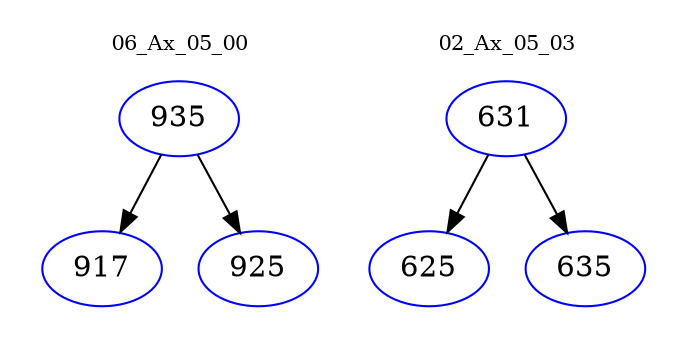 digraph{
subgraph cluster_0 {
color = white
label = "06_Ax_05_00";
fontsize=10;
T0_935 [label="935", color="blue"]
T0_935 -> T0_917 [color="black"]
T0_917 [label="917", color="blue"]
T0_935 -> T0_925 [color="black"]
T0_925 [label="925", color="blue"]
}
subgraph cluster_1 {
color = white
label = "02_Ax_05_03";
fontsize=10;
T1_631 [label="631", color="blue"]
T1_631 -> T1_625 [color="black"]
T1_625 [label="625", color="blue"]
T1_631 -> T1_635 [color="black"]
T1_635 [label="635", color="blue"]
}
}
